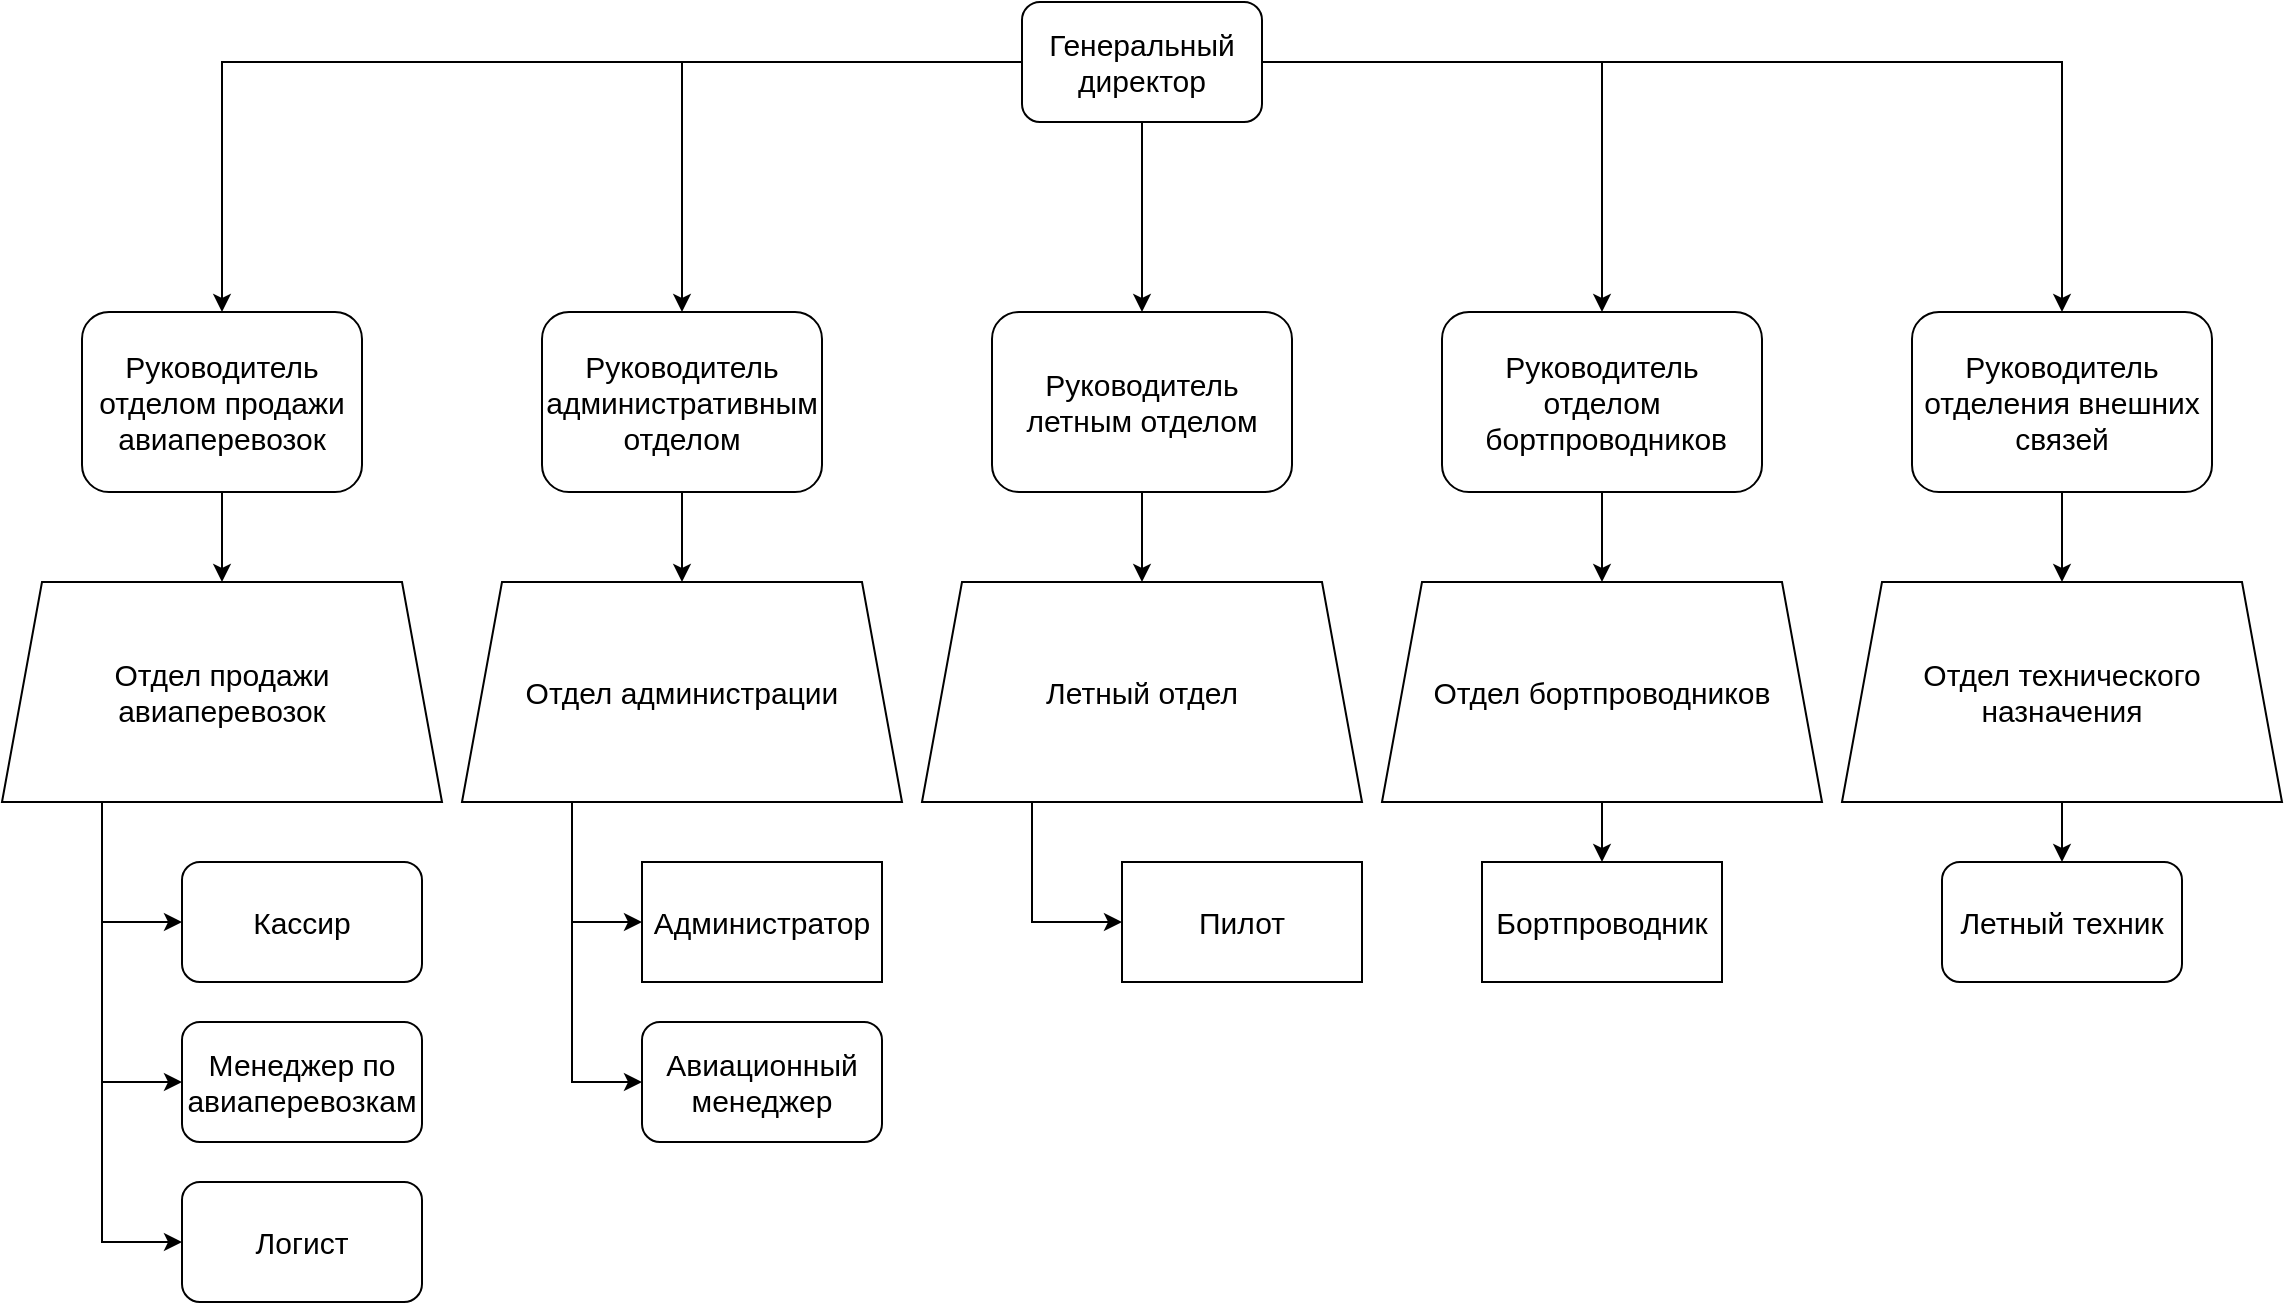 <mxfile version="19.0.0" type="github">
  <diagram name="Page-1" id="97916047-d0de-89f5-080d-49f4d83e522f">
    <mxGraphModel dx="2062" dy="1149" grid="1" gridSize="10" guides="1" tooltips="1" connect="1" arrows="1" fold="1" page="1" pageScale="1.5" pageWidth="1169" pageHeight="827" background="none" math="0" shadow="0">
      <root>
        <mxCell id="0" />
        <mxCell id="1" parent="0" />
        <mxCell id="-T22v1vM4pec5ZSHBmMc-65" style="edgeStyle=orthogonalEdgeStyle;rounded=0;orthogonalLoop=1;jettySize=auto;html=1;entryX=0.5;entryY=0;entryDx=0;entryDy=0;fontSize=15;" parent="1" source="-T22v1vM4pec5ZSHBmMc-55" target="-T22v1vM4pec5ZSHBmMc-63" edge="1">
          <mxGeometry relative="1" as="geometry" />
        </mxCell>
        <mxCell id="-T22v1vM4pec5ZSHBmMc-66" style="edgeStyle=orthogonalEdgeStyle;rounded=0;orthogonalLoop=1;jettySize=auto;html=1;entryX=0.5;entryY=0;entryDx=0;entryDy=0;fontSize=15;" parent="1" source="-T22v1vM4pec5ZSHBmMc-55" target="-T22v1vM4pec5ZSHBmMc-58" edge="1">
          <mxGeometry relative="1" as="geometry" />
        </mxCell>
        <mxCell id="-T22v1vM4pec5ZSHBmMc-67" style="edgeStyle=orthogonalEdgeStyle;rounded=0;orthogonalLoop=1;jettySize=auto;html=1;entryX=0.5;entryY=0;entryDx=0;entryDy=0;fontSize=15;" parent="1" source="-T22v1vM4pec5ZSHBmMc-55" target="-T22v1vM4pec5ZSHBmMc-61" edge="1">
          <mxGeometry relative="1" as="geometry" />
        </mxCell>
        <mxCell id="-T22v1vM4pec5ZSHBmMc-68" style="edgeStyle=orthogonalEdgeStyle;rounded=0;orthogonalLoop=1;jettySize=auto;html=1;fontSize=15;" parent="1" source="-T22v1vM4pec5ZSHBmMc-55" target="-T22v1vM4pec5ZSHBmMc-62" edge="1">
          <mxGeometry relative="1" as="geometry" />
        </mxCell>
        <mxCell id="-T22v1vM4pec5ZSHBmMc-86" style="edgeStyle=orthogonalEdgeStyle;rounded=0;orthogonalLoop=1;jettySize=auto;html=1;fontSize=15;" parent="1" source="-T22v1vM4pec5ZSHBmMc-55" target="-T22v1vM4pec5ZSHBmMc-83" edge="1">
          <mxGeometry relative="1" as="geometry" />
        </mxCell>
        <mxCell id="-T22v1vM4pec5ZSHBmMc-55" value="&lt;font style=&quot;font-size: 15px;&quot;&gt;Генеральный директор&lt;/font&gt;" style="rounded=1;whiteSpace=wrap;html=1;" parent="1" vertex="1">
          <mxGeometry x="790" y="40" width="120" height="60" as="geometry" />
        </mxCell>
        <mxCell id="-T22v1vM4pec5ZSHBmMc-72" value="" style="edgeStyle=orthogonalEdgeStyle;rounded=0;orthogonalLoop=1;jettySize=auto;html=1;fontSize=15;" parent="1" source="-T22v1vM4pec5ZSHBmMc-58" target="-T22v1vM4pec5ZSHBmMc-71" edge="1">
          <mxGeometry relative="1" as="geometry" />
        </mxCell>
        <mxCell id="-T22v1vM4pec5ZSHBmMc-58" value="&lt;font style=&quot;font-size: 15px;&quot;&gt;Руководитель административным отделом&lt;/font&gt;" style="rounded=1;whiteSpace=wrap;html=1;" parent="1" vertex="1">
          <mxGeometry x="550" y="195" width="140" height="90" as="geometry" />
        </mxCell>
        <mxCell id="-T22v1vM4pec5ZSHBmMc-74" value="" style="edgeStyle=orthogonalEdgeStyle;rounded=0;orthogonalLoop=1;jettySize=auto;html=1;fontSize=15;" parent="1" source="-T22v1vM4pec5ZSHBmMc-61" target="-T22v1vM4pec5ZSHBmMc-73" edge="1">
          <mxGeometry relative="1" as="geometry" />
        </mxCell>
        <mxCell id="-T22v1vM4pec5ZSHBmMc-61" value="Руководитель летным отделом" style="rounded=1;whiteSpace=wrap;html=1;fontSize=15;" parent="1" vertex="1">
          <mxGeometry x="775" y="195" width="150" height="90" as="geometry" />
        </mxCell>
        <mxCell id="-T22v1vM4pec5ZSHBmMc-76" value="" style="edgeStyle=orthogonalEdgeStyle;rounded=0;orthogonalLoop=1;jettySize=auto;html=1;fontSize=15;" parent="1" source="-T22v1vM4pec5ZSHBmMc-62" target="-T22v1vM4pec5ZSHBmMc-75" edge="1">
          <mxGeometry relative="1" as="geometry" />
        </mxCell>
        <mxCell id="-T22v1vM4pec5ZSHBmMc-62" value="Руководитель отделом&lt;br&gt;&amp;nbsp;бортпроводников" style="rounded=1;whiteSpace=wrap;html=1;fontSize=15;" parent="1" vertex="1">
          <mxGeometry x="1000" y="195" width="160" height="90" as="geometry" />
        </mxCell>
        <mxCell id="-T22v1vM4pec5ZSHBmMc-70" value="" style="edgeStyle=orthogonalEdgeStyle;rounded=0;orthogonalLoop=1;jettySize=auto;html=1;fontSize=15;" parent="1" source="-T22v1vM4pec5ZSHBmMc-63" target="-T22v1vM4pec5ZSHBmMc-69" edge="1">
          <mxGeometry relative="1" as="geometry" />
        </mxCell>
        <mxCell id="-T22v1vM4pec5ZSHBmMc-63" value="Руководитель отделом продажи авиаперевозок" style="rounded=1;whiteSpace=wrap;html=1;fontSize=15;" parent="1" vertex="1">
          <mxGeometry x="320" y="195" width="140" height="90" as="geometry" />
        </mxCell>
        <mxCell id="-T22v1vM4pec5ZSHBmMc-91" value="" style="edgeStyle=orthogonalEdgeStyle;rounded=0;orthogonalLoop=1;jettySize=auto;html=1;fontSize=15;" parent="1" source="-T22v1vM4pec5ZSHBmMc-69" target="-T22v1vM4pec5ZSHBmMc-79" edge="1">
          <mxGeometry relative="1" as="geometry">
            <Array as="points">
              <mxPoint x="330" y="500" />
            </Array>
          </mxGeometry>
        </mxCell>
        <mxCell id="-T22v1vM4pec5ZSHBmMc-109" style="edgeStyle=orthogonalEdgeStyle;rounded=0;orthogonalLoop=1;jettySize=auto;html=1;exitX=0.25;exitY=1;exitDx=0;exitDy=0;entryX=0;entryY=0.5;entryDx=0;entryDy=0;fontSize=15;" parent="1" source="-T22v1vM4pec5ZSHBmMc-69" target="-T22v1vM4pec5ZSHBmMc-108" edge="1">
          <mxGeometry relative="1" as="geometry">
            <Array as="points">
              <mxPoint x="330" y="440" />
              <mxPoint x="330" y="580" />
            </Array>
          </mxGeometry>
        </mxCell>
        <mxCell id="-T22v1vM4pec5ZSHBmMc-111" style="edgeStyle=orthogonalEdgeStyle;rounded=0;orthogonalLoop=1;jettySize=auto;html=1;exitX=0.25;exitY=1;exitDx=0;exitDy=0;entryX=0;entryY=0.5;entryDx=0;entryDy=0;fontSize=15;" parent="1" source="-T22v1vM4pec5ZSHBmMc-69" target="-T22v1vM4pec5ZSHBmMc-110" edge="1">
          <mxGeometry relative="1" as="geometry">
            <Array as="points">
              <mxPoint x="330" y="440" />
              <mxPoint x="330" y="660" />
            </Array>
          </mxGeometry>
        </mxCell>
        <mxCell id="-T22v1vM4pec5ZSHBmMc-69" value="&lt;span style=&quot;&quot;&gt;Отдел продажи &lt;br&gt;авиаперевозок&lt;/span&gt;" style="shape=trapezoid;perimeter=trapezoidPerimeter;whiteSpace=wrap;html=1;fixedSize=1;fontSize=15;" parent="1" vertex="1">
          <mxGeometry x="280" y="330" width="220" height="110" as="geometry" />
        </mxCell>
        <mxCell id="-T22v1vM4pec5ZSHBmMc-122" style="edgeStyle=orthogonalEdgeStyle;rounded=0;orthogonalLoop=1;jettySize=auto;html=1;exitX=0.25;exitY=1;exitDx=0;exitDy=0;entryX=0;entryY=0.5;entryDx=0;entryDy=0;fontSize=15;" parent="1" source="-T22v1vM4pec5ZSHBmMc-71" target="-T22v1vM4pec5ZSHBmMc-80" edge="1">
          <mxGeometry relative="1" as="geometry" />
        </mxCell>
        <mxCell id="-T22v1vM4pec5ZSHBmMc-123" style="edgeStyle=orthogonalEdgeStyle;rounded=0;orthogonalLoop=1;jettySize=auto;html=1;exitX=0.25;exitY=1;exitDx=0;exitDy=0;entryX=0;entryY=0.5;entryDx=0;entryDy=0;fontSize=15;" parent="1" source="-T22v1vM4pec5ZSHBmMc-71" target="-T22v1vM4pec5ZSHBmMc-120" edge="1">
          <mxGeometry relative="1" as="geometry" />
        </mxCell>
        <mxCell id="-T22v1vM4pec5ZSHBmMc-71" value="&lt;span style=&quot;&quot;&gt;Отдел администрации&lt;/span&gt;" style="shape=trapezoid;perimeter=trapezoidPerimeter;whiteSpace=wrap;html=1;fixedSize=1;fontSize=15;" parent="1" vertex="1">
          <mxGeometry x="510" y="330" width="220" height="110" as="geometry" />
        </mxCell>
        <mxCell id="-T22v1vM4pec5ZSHBmMc-113" style="edgeStyle=orthogonalEdgeStyle;rounded=0;orthogonalLoop=1;jettySize=auto;html=1;exitX=0.25;exitY=1;exitDx=0;exitDy=0;entryX=0;entryY=0.5;entryDx=0;entryDy=0;fontSize=15;" parent="1" source="-T22v1vM4pec5ZSHBmMc-73" target="-T22v1vM4pec5ZSHBmMc-81" edge="1">
          <mxGeometry relative="1" as="geometry" />
        </mxCell>
        <mxCell id="-T22v1vM4pec5ZSHBmMc-73" value="&lt;span style=&quot;&quot;&gt;Летный отдел&lt;br&gt;&lt;/span&gt;" style="shape=trapezoid;perimeter=trapezoidPerimeter;whiteSpace=wrap;html=1;fixedSize=1;fontSize=15;" parent="1" vertex="1">
          <mxGeometry x="740" y="330" width="220" height="110" as="geometry" />
        </mxCell>
        <mxCell id="-T22v1vM4pec5ZSHBmMc-95" value="" style="edgeStyle=orthogonalEdgeStyle;rounded=0;orthogonalLoop=1;jettySize=auto;html=1;fontSize=15;" parent="1" source="-T22v1vM4pec5ZSHBmMc-75" target="-T22v1vM4pec5ZSHBmMc-82" edge="1">
          <mxGeometry relative="1" as="geometry" />
        </mxCell>
        <mxCell id="-T22v1vM4pec5ZSHBmMc-75" value="&lt;span style=&quot;&quot;&gt;Отдел бортпроводников&lt;br&gt;&lt;/span&gt;" style="shape=trapezoid;perimeter=trapezoidPerimeter;whiteSpace=wrap;html=1;fixedSize=1;fontSize=15;" parent="1" vertex="1">
          <mxGeometry x="970" y="330" width="220" height="110" as="geometry" />
        </mxCell>
        <mxCell id="-T22v1vM4pec5ZSHBmMc-79" value="Кассир" style="rounded=1;whiteSpace=wrap;html=1;fontSize=15;" parent="1" vertex="1">
          <mxGeometry x="370" y="470" width="120" height="60" as="geometry" />
        </mxCell>
        <mxCell id="-T22v1vM4pec5ZSHBmMc-80" value="Администратор" style="rounded=0;whiteSpace=wrap;html=1;fontSize=15;" parent="1" vertex="1">
          <mxGeometry x="600" y="470" width="120" height="60" as="geometry" />
        </mxCell>
        <mxCell id="-T22v1vM4pec5ZSHBmMc-81" value="Пилот" style="rounded=0;whiteSpace=wrap;html=1;fontSize=15;" parent="1" vertex="1">
          <mxGeometry x="840" y="470" width="120" height="60" as="geometry" />
        </mxCell>
        <mxCell id="-T22v1vM4pec5ZSHBmMc-82" value="Бортпроводник" style="rounded=0;whiteSpace=wrap;html=1;fontSize=15;" parent="1" vertex="1">
          <mxGeometry x="1020" y="470" width="120" height="60" as="geometry" />
        </mxCell>
        <mxCell id="-T22v1vM4pec5ZSHBmMc-85" value="" style="edgeStyle=orthogonalEdgeStyle;rounded=0;orthogonalLoop=1;jettySize=auto;html=1;fontSize=15;" parent="1" source="-T22v1vM4pec5ZSHBmMc-83" target="-T22v1vM4pec5ZSHBmMc-84" edge="1">
          <mxGeometry relative="1" as="geometry" />
        </mxCell>
        <mxCell id="-T22v1vM4pec5ZSHBmMc-83" value="Руководитель отделения внешних связей" style="rounded=1;whiteSpace=wrap;html=1;fontSize=15;" parent="1" vertex="1">
          <mxGeometry x="1235" y="195" width="150" height="90" as="geometry" />
        </mxCell>
        <mxCell id="ImjZMKXRaGPvaAhhri2c-1" value="" style="edgeStyle=orthogonalEdgeStyle;rounded=0;orthogonalLoop=1;jettySize=auto;html=1;" parent="1" source="-T22v1vM4pec5ZSHBmMc-84" target="-T22v1vM4pec5ZSHBmMc-106" edge="1">
          <mxGeometry relative="1" as="geometry" />
        </mxCell>
        <mxCell id="-T22v1vM4pec5ZSHBmMc-84" value="&lt;span style=&quot;&quot;&gt;Отдел технического назначения&lt;/span&gt;&lt;span style=&quot;&quot;&gt;&lt;br&gt;&lt;/span&gt;" style="shape=trapezoid;perimeter=trapezoidPerimeter;whiteSpace=wrap;html=1;fixedSize=1;fontSize=15;" parent="1" vertex="1">
          <mxGeometry x="1200" y="330" width="220" height="110" as="geometry" />
        </mxCell>
        <mxCell id="-T22v1vM4pec5ZSHBmMc-106" value="Летный техник" style="rounded=1;whiteSpace=wrap;html=1;fontSize=15;" parent="1" vertex="1">
          <mxGeometry x="1250" y="470" width="120" height="60" as="geometry" />
        </mxCell>
        <mxCell id="-T22v1vM4pec5ZSHBmMc-108" value="Менеджер по авиаперевозкам" style="rounded=1;whiteSpace=wrap;html=1;fontSize=15;" parent="1" vertex="1">
          <mxGeometry x="370" y="550" width="120" height="60" as="geometry" />
        </mxCell>
        <mxCell id="-T22v1vM4pec5ZSHBmMc-110" value="Логист" style="rounded=1;whiteSpace=wrap;html=1;fontSize=15;" parent="1" vertex="1">
          <mxGeometry x="370" y="630" width="120" height="60" as="geometry" />
        </mxCell>
        <mxCell id="-T22v1vM4pec5ZSHBmMc-120" value="Авиационный менеджер" style="rounded=1;whiteSpace=wrap;html=1;fontSize=15;" parent="1" vertex="1">
          <mxGeometry x="600" y="550" width="120" height="60" as="geometry" />
        </mxCell>
      </root>
    </mxGraphModel>
  </diagram>
</mxfile>
